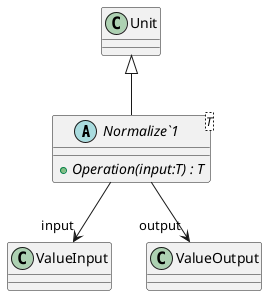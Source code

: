 @startuml
abstract class "Normalize`1"<T> {
    + {abstract} Operation(input:T) : T
}
Unit <|-- "Normalize`1"
"Normalize`1" --> "input" ValueInput
"Normalize`1" --> "output" ValueOutput
@enduml
